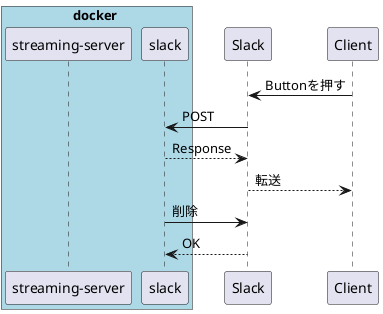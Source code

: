 @startuml Slack_button
box docker #LightBlue
participant "streaming-server"
participant slack
end box

participant Slack
participant Client

Client -> Slack: Buttonを押す
Slack -> slack: POST

slack --> Slack : Response
Slack --> Client : 転送

slack -> Slack: 削除
Slack --> slack: OK
@enduml
